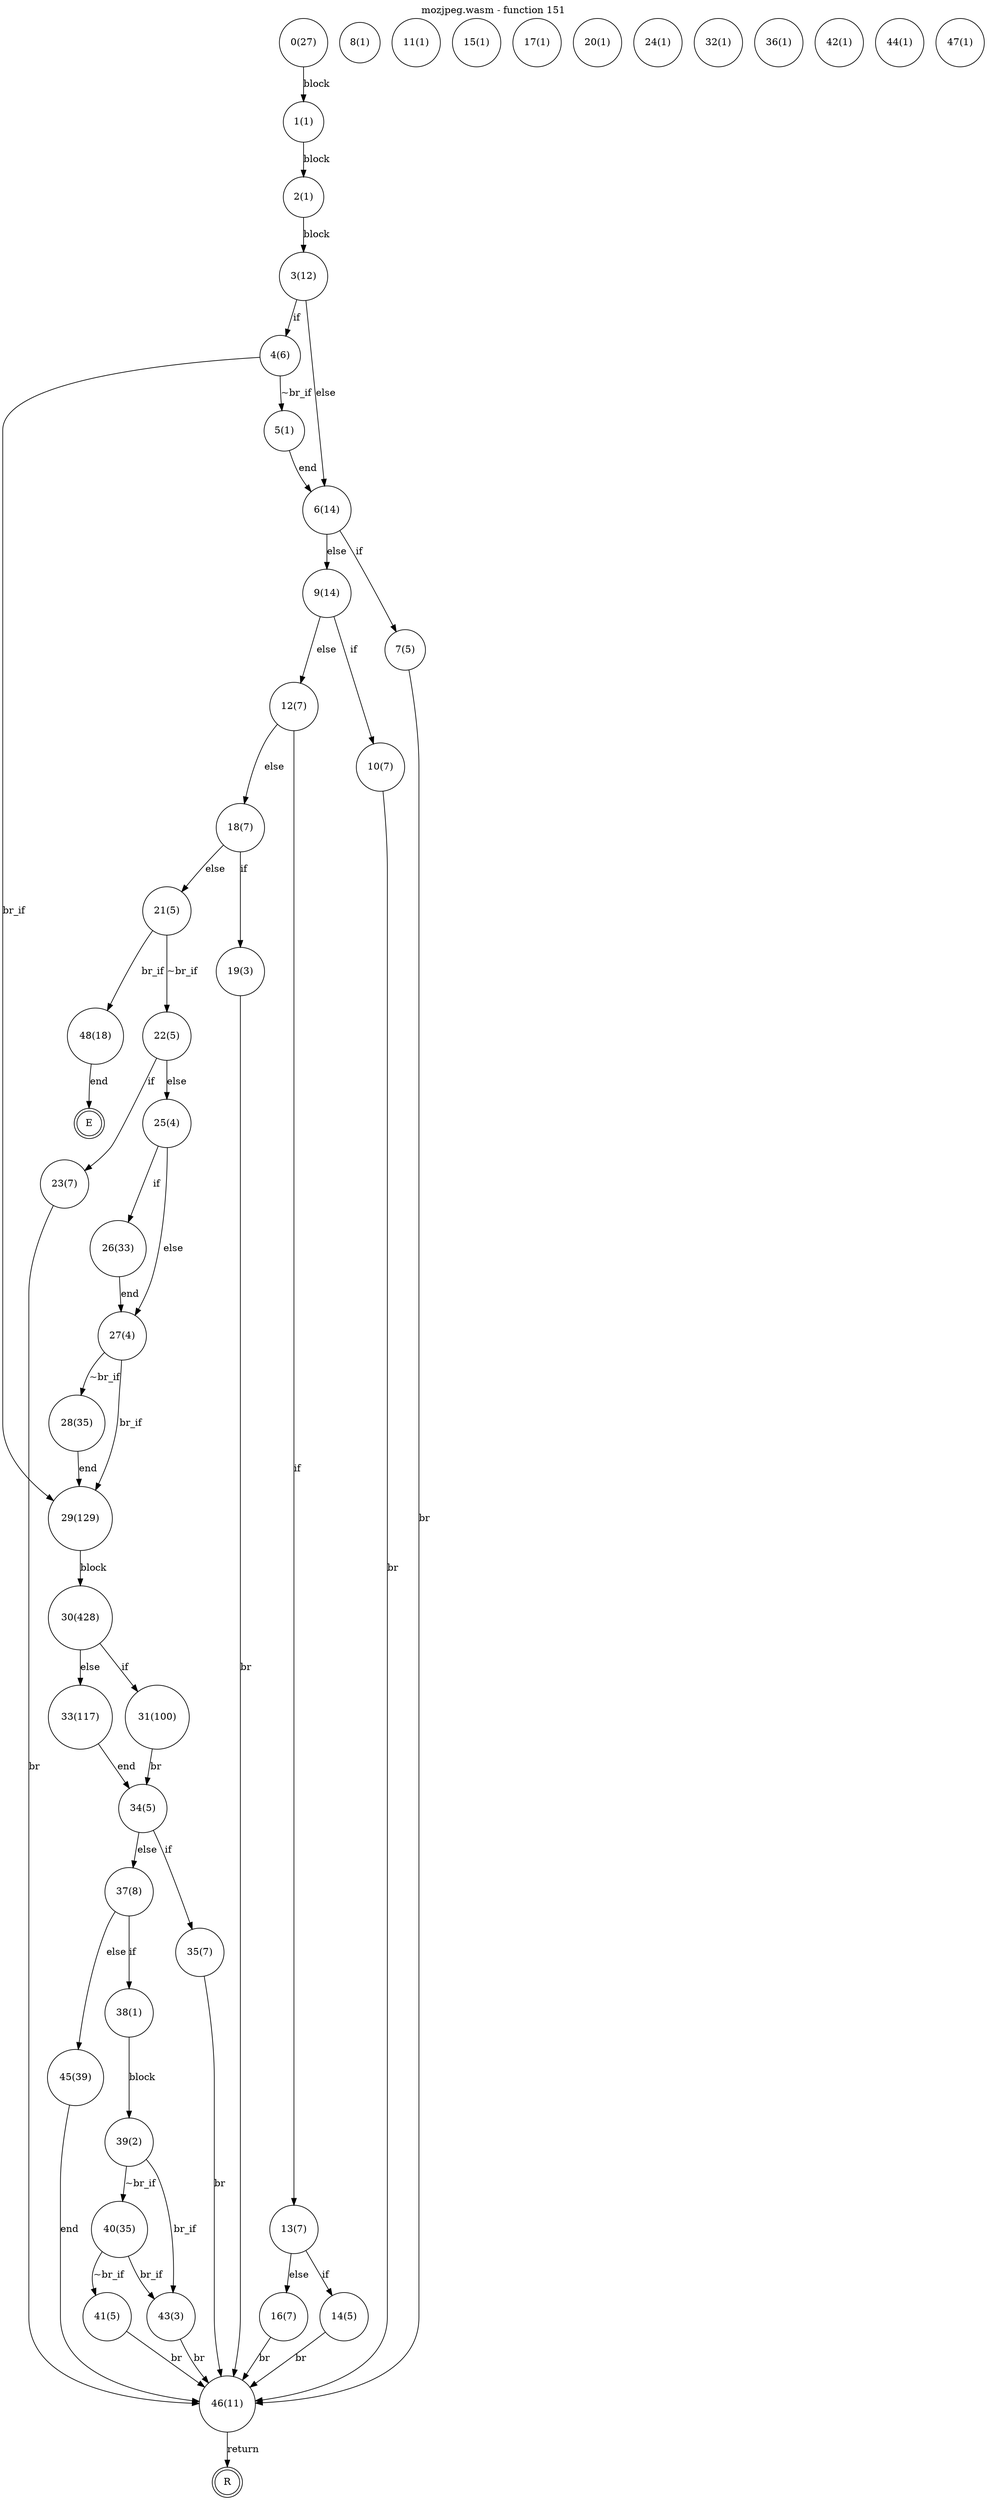 digraph finite_state_machine {
    label = "mozjpeg.wasm - function 151"
    labelloc =  t
    labelfontsize = 16
    labelfontcolor = black
    labelfontname = "Helvetica"
    node [shape = doublecircle]; E R ;
node [shape=circle, fontcolor=black, style="", label="0(27)"]0
node [shape=circle, fontcolor=black, style="", label="1(1)"]1
node [shape=circle, fontcolor=black, style="", label="2(1)"]2
node [shape=circle, fontcolor=black, style="", label="3(12)"]3
node [shape=circle, fontcolor=black, style="", label="4(6)"]4
node [shape=circle, fontcolor=black, style="", label="5(1)"]5
node [shape=circle, fontcolor=black, style="", label="6(14)"]6
node [shape=circle, fontcolor=black, style="", label="7(5)"]7
node [shape=circle, fontcolor=black, style="", label="8(1)"]8
node [shape=circle, fontcolor=black, style="", label="9(14)"]9
node [shape=circle, fontcolor=black, style="", label="10(7)"]10
node [shape=circle, fontcolor=black, style="", label="11(1)"]11
node [shape=circle, fontcolor=black, style="", label="12(7)"]12
node [shape=circle, fontcolor=black, style="", label="13(7)"]13
node [shape=circle, fontcolor=black, style="", label="14(5)"]14
node [shape=circle, fontcolor=black, style="", label="15(1)"]15
node [shape=circle, fontcolor=black, style="", label="16(7)"]16
node [shape=circle, fontcolor=black, style="", label="17(1)"]17
node [shape=circle, fontcolor=black, style="", label="18(7)"]18
node [shape=circle, fontcolor=black, style="", label="19(3)"]19
node [shape=circle, fontcolor=black, style="", label="20(1)"]20
node [shape=circle, fontcolor=black, style="", label="21(5)"]21
node [shape=circle, fontcolor=black, style="", label="22(5)"]22
node [shape=circle, fontcolor=black, style="", label="23(7)"]23
node [shape=circle, fontcolor=black, style="", label="24(1)"]24
node [shape=circle, fontcolor=black, style="", label="25(4)"]25
node [shape=circle, fontcolor=black, style="", label="26(33)"]26
node [shape=circle, fontcolor=black, style="", label="27(4)"]27
node [shape=circle, fontcolor=black, style="", label="28(35)"]28
node [shape=circle, fontcolor=black, style="", label="29(129)"]29
node [shape=circle, fontcolor=black, style="", label="30(428)"]30
node [shape=circle, fontcolor=black, style="", label="31(100)"]31
node [shape=circle, fontcolor=black, style="", label="32(1)"]32
node [shape=circle, fontcolor=black, style="", label="33(117)"]33
node [shape=circle, fontcolor=black, style="", label="34(5)"]34
node [shape=circle, fontcolor=black, style="", label="35(7)"]35
node [shape=circle, fontcolor=black, style="", label="36(1)"]36
node [shape=circle, fontcolor=black, style="", label="37(8)"]37
node [shape=circle, fontcolor=black, style="", label="38(1)"]38
node [shape=circle, fontcolor=black, style="", label="39(2)"]39
node [shape=circle, fontcolor=black, style="", label="40(35)"]40
node [shape=circle, fontcolor=black, style="", label="41(5)"]41
node [shape=circle, fontcolor=black, style="", label="42(1)"]42
node [shape=circle, fontcolor=black, style="", label="43(3)"]43
node [shape=circle, fontcolor=black, style="", label="44(1)"]44
node [shape=circle, fontcolor=black, style="", label="45(39)"]45
node [shape=circle, fontcolor=black, style="", label="46(11)"]46
node [shape=circle, fontcolor=black, style="", label="47(1)"]47
node [shape=circle, fontcolor=black, style="", label="48(18)"]48
node [shape=circle, fontcolor=black, style="", label="E"]E
node [shape=circle, fontcolor=black, style="", label="R"]R
    0 -> 1[label="block"];
    1 -> 2[label="block"];
    2 -> 3[label="block"];
    3 -> 4[label="if"];
    3 -> 6[label="else"];
    4 -> 5[label="~br_if"];
    4 -> 29[label="br_if"];
    5 -> 6[label="end"];
    6 -> 7[label="if"];
    6 -> 9[label="else"];
    7 -> 46[label="br"];
    9 -> 10[label="if"];
    9 -> 12[label="else"];
    10 -> 46[label="br"];
    12 -> 13[label="if"];
    12 -> 18[label="else"];
    13 -> 14[label="if"];
    13 -> 16[label="else"];
    14 -> 46[label="br"];
    16 -> 46[label="br"];
    18 -> 19[label="if"];
    18 -> 21[label="else"];
    19 -> 46[label="br"];
    21 -> 22[label="~br_if"];
    21 -> 48[label="br_if"];
    22 -> 23[label="if"];
    22 -> 25[label="else"];
    23 -> 46[label="br"];
    25 -> 26[label="if"];
    25 -> 27[label="else"];
    26 -> 27[label="end"];
    27 -> 28[label="~br_if"];
    27 -> 29[label="br_if"];
    28 -> 29[label="end"];
    29 -> 30[label="block"];
    30 -> 31[label="if"];
    30 -> 33[label="else"];
    31 -> 34[label="br"];
    33 -> 34[label="end"];
    34 -> 35[label="if"];
    34 -> 37[label="else"];
    35 -> 46[label="br"];
    37 -> 38[label="if"];
    37 -> 45[label="else"];
    38 -> 39[label="block"];
    39 -> 40[label="~br_if"];
    39 -> 43[label="br_if"];
    40 -> 41[label="~br_if"];
    40 -> 43[label="br_if"];
    41 -> 46[label="br"];
    43 -> 46[label="br"];
    45 -> 46[label="end"];
    46 -> R[label="return"];
    48 -> E[label="end"];
}
